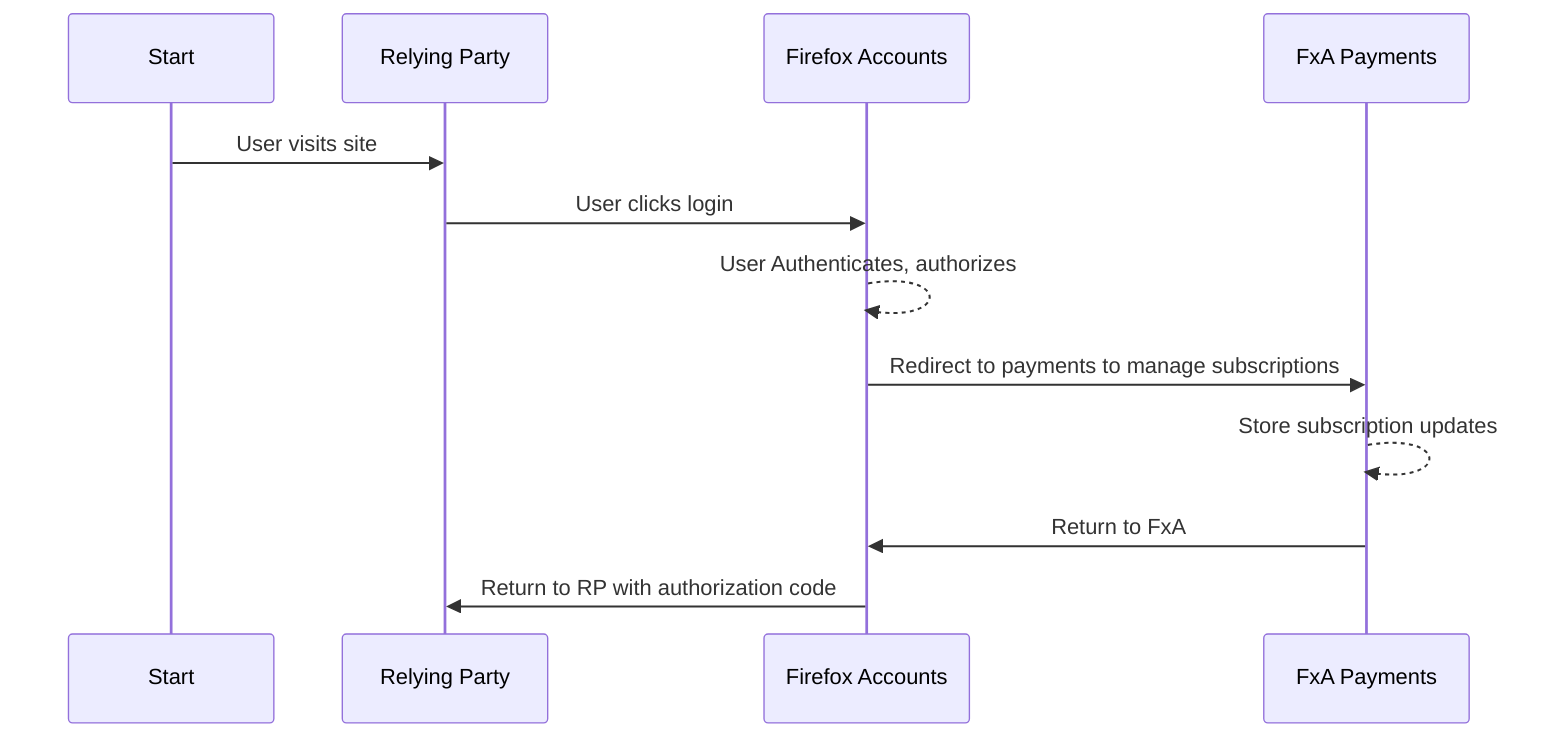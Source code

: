 sequenceDiagram
participant UA as Start
participant RP as Relying Party
participant FxA as Firefox Accounts
participant FxAP as FxA Payments

UA->>RP: User visits site
RP->>FxA: User clicks login
FxA-->>FxA: User Authenticates, authorizes
FxA->>FxAP: Redirect to payments to manage subscriptions
FxAP-->>FxAP: Store subscription updates
FxAP->>FxA: Return to FxA
FxA->>RP: Return to RP with authorization code